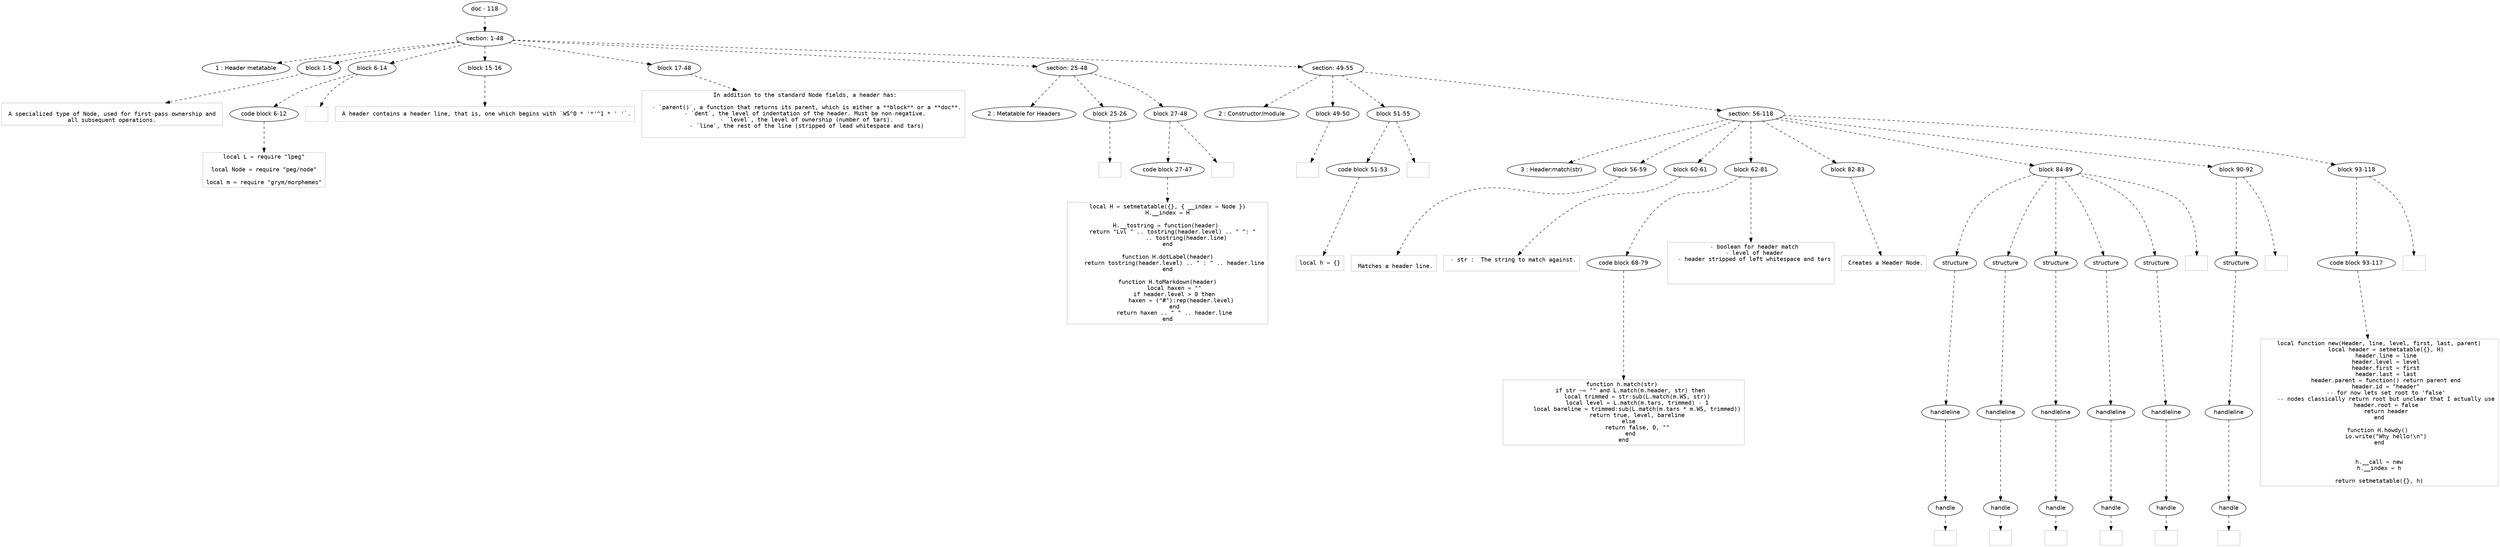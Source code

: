 digraph hierarchy {

node [fontname=Helvetica]
edge [style=dashed]

doc_0 [label="doc - 118"]


doc_0 -> { section_1}
{rank=same; section_1}

section_1 [label="section: 1-48"]


section_1 -> { header_2 block_3 block_4 block_5 block_6 section_7 section_8}
{rank=same; header_2 block_3 block_4 block_5 block_6 section_7 section_8}

header_2 [label="1 : Header metatable"]

block_3 [label="block 1-5"]

block_4 [label="block 6-14"]

block_5 [label="block 15-16"]

block_6 [label="block 17-48"]

section_7 [label="section: 25-48"]

section_8 [label="section: 49-55"]



block_3 -> leaf_9
leaf_9  [color=Gray,shape=rectangle,fontname=Inconsolata,label="
 A specialized type of Node, used for first-pass ownership and 
 all subsequent operations. 
"]
block_4 -> { codeblock_10}
{rank=same; codeblock_10}

codeblock_10 [label="code block 6-12"]



codeblock_10 -> leaf_11
leaf_11  [color=Gray,shape=rectangle,fontname=Inconsolata,label="local L = require \"lpeg\"

local Node = require \"peg/node\"

local m = require \"grym/morphemes\""]

block_4 -> leaf_12
leaf_12  [color=Gray,shape=rectangle,fontname=Inconsolata,label="
"]

block_5 -> leaf_13
leaf_13  [color=Gray,shape=rectangle,fontname=Inconsolata,label=" A header contains a header line, that is, one which begins with `WS^0 * '*'^1 * ' '`.
"]

block_6 -> leaf_14
leaf_14  [color=Gray,shape=rectangle,fontname=Inconsolata,label=" In addition to the standard Node fields, a header has:
 
  - `parent()`, a function that returns its parent, which is either a **block** or a **doc**.
  - `dent`, the level of indentation of the header. Must be non-negative. 
  - `level`, the level of ownership (number of tars).
  - `line`, the rest of the line (stripped of lead whitespace and tars)

"]
section_7 -> { header_15 block_16 block_17}
{rank=same; header_15 block_16 block_17}

header_15 [label="2 : Metatable for Headers"]

block_16 [label="block 25-26"]

block_17 [label="block 27-48"]



block_16 -> leaf_18
leaf_18  [color=Gray,shape=rectangle,fontname=Inconsolata,label=""]
block_17 -> { codeblock_19}
{rank=same; codeblock_19}

codeblock_19 [label="code block 27-47"]



codeblock_19 -> leaf_20
leaf_20  [color=Gray,shape=rectangle,fontname=Inconsolata,label="local H = setmetatable({}, { __index = Node })
H.__index = H

H.__tostring = function(header) 
    return \"Lvl \" .. tostring(header.level) .. \" ^: \" 
           .. tostring(header.line)
end

function H.dotLabel(header)
    return tostring(header.level) .. \" : \" .. header.line
end

function H.toMarkdown(header)
    local haxen = \"\"
    if header.level > 0 then
        haxen = (\"#\"):rep(header.level)
    end
    return haxen .. \" \" .. header.line
end"]

block_17 -> leaf_21
leaf_21  [color=Gray,shape=rectangle,fontname=Inconsolata,label=""]
section_8 -> { header_22 block_23 block_24 section_25}
{rank=same; header_22 block_23 block_24 section_25}

header_22 [label="2 : Constructor/module"]

block_23 [label="block 49-50"]

block_24 [label="block 51-55"]

section_25 [label="section: 56-118"]



block_23 -> leaf_26
leaf_26  [color=Gray,shape=rectangle,fontname=Inconsolata,label=""]
block_24 -> { codeblock_27}
{rank=same; codeblock_27}

codeblock_27 [label="code block 51-53"]



codeblock_27 -> leaf_28
leaf_28  [color=Gray,shape=rectangle,fontname=Inconsolata,label="local h = {}"]

block_24 -> leaf_29
leaf_29  [color=Gray,shape=rectangle,fontname=Inconsolata,label="
"]
section_25 -> { header_30 block_31 block_32 block_33 block_34 block_35 block_36 block_37}
{rank=same; header_30 block_31 block_32 block_33 block_34 block_35 block_36 block_37}

header_30 [label="3 : Header:match(str)"]

block_31 [label="block 56-59"]

block_32 [label="block 60-61"]

block_33 [label="block 62-81"]

block_34 [label="block 82-83"]

block_35 [label="block 84-89"]

block_36 [label="block 90-92"]

block_37 [label="block 93-118"]



block_31 -> leaf_38
leaf_38  [color=Gray,shape=rectangle,fontname=Inconsolata,label="
 Matches a header line.
"]

block_32 -> leaf_39
leaf_39  [color=Gray,shape=rectangle,fontname=Inconsolata,label=" - str :  The string to match against.
 "]
block_33 -> { codeblock_40}
{rank=same; codeblock_40}

codeblock_40 [label="code block 68-79"]



codeblock_40 -> leaf_41
leaf_41  [color=Gray,shape=rectangle,fontname=Inconsolata,label="function h.match(str) 
    if str ~= \"\" and L.match(m.header, str) then
        local trimmed = str:sub(L.match(m.WS, str))
        local level = L.match(m.tars, trimmed) - 1
        local bareline = trimmed:sub(L.match(m.tars * m.WS, trimmed))
        return true, level, bareline
    else 
        return false, 0, \"\"
    end
end"]

block_33 -> leaf_42
leaf_42  [color=Gray,shape=rectangle,fontname=Inconsolata,label="  - boolean for header match
  - level of header
  - header stripped of left whitespace and tars



"]

block_34 -> leaf_43
leaf_43  [color=Gray,shape=rectangle,fontname=Inconsolata,label=" Creates a Header Node.
"]
block_35 -> { structure_44 structure_45 structure_46 structure_47 structure_48}
{rank=same; structure_44 structure_45 structure_46 structure_47 structure_48}

structure_44 [label="structure"]

structure_45 [label="structure"]

structure_46 [label="structure"]

structure_47 [label="structure"]

structure_48 [label="structure"]


structure_44 -> { handleline_49}
{rank=same; handleline_49}

handleline_49 [label="handleline"]


handleline_49 -> { handle_50}
{rank=same; handle_50}

handle_50 [label="handle"]



handle_50 -> leaf_51
leaf_51  [color=Gray,shape=rectangle,fontname=Inconsolata,label=""]
structure_45 -> { handleline_52}
{rank=same; handleline_52}

handleline_52 [label="handleline"]


handleline_52 -> { handle_53}
{rank=same; handle_53}

handle_53 [label="handle"]



handle_53 -> leaf_54
leaf_54  [color=Gray,shape=rectangle,fontname=Inconsolata,label=""]
structure_46 -> { handleline_55}
{rank=same; handleline_55}

handleline_55 [label="handleline"]


handleline_55 -> { handle_56}
{rank=same; handle_56}

handle_56 [label="handle"]



handle_56 -> leaf_57
leaf_57  [color=Gray,shape=rectangle,fontname=Inconsolata,label=""]
structure_47 -> { handleline_58}
{rank=same; handleline_58}

handleline_58 [label="handleline"]


handleline_58 -> { handle_59}
{rank=same; handle_59}

handle_59 [label="handle"]



handle_59 -> leaf_60
leaf_60  [color=Gray,shape=rectangle,fontname=Inconsolata,label=""]
structure_48 -> { handleline_61}
{rank=same; handleline_61}

handleline_61 [label="handleline"]


handleline_61 -> { handle_62}
{rank=same; handle_62}

handle_62 [label="handle"]



handle_62 -> leaf_63
leaf_63  [color=Gray,shape=rectangle,fontname=Inconsolata,label=""]

block_35 -> leaf_64
leaf_64  [color=Gray,shape=rectangle,fontname=Inconsolata,label=""]
block_36 -> { structure_65}
{rank=same; structure_65}

structure_65 [label="structure"]


structure_65 -> { handleline_66}
{rank=same; handleline_66}

handleline_66 [label="handleline"]


handleline_66 -> { handle_67}
{rank=same; handle_67}

handle_67 [label="handle"]



handle_67 -> leaf_68
leaf_68  [color=Gray,shape=rectangle,fontname=Inconsolata,label=""]

block_36 -> leaf_69
leaf_69  [color=Gray,shape=rectangle,fontname=Inconsolata,label="
"]
block_37 -> { codeblock_70}
{rank=same; codeblock_70}

codeblock_70 [label="code block 93-117"]



codeblock_70 -> leaf_71
leaf_71  [color=Gray,shape=rectangle,fontname=Inconsolata,label="local function new(Header, line, level, first, last, parent)
    local header = setmetatable({}, H)
    header.line = line
    header.level = level
    header.first = first
    header.last = last
    header.parent = function() return parent end
    header.id = \"header\"
    -- for now lets set root to 'false'
    -- nodes classically return root but unclear that I actually use
    header.root = false
    return header
end

function H.howdy() 
    io.write(\"Why hello!\\n\")
end


h.__call = new
h.__index = h

return setmetatable({}, h)"]

block_37 -> leaf_72
leaf_72  [color=Gray,shape=rectangle,fontname=Inconsolata,label=""]

}
